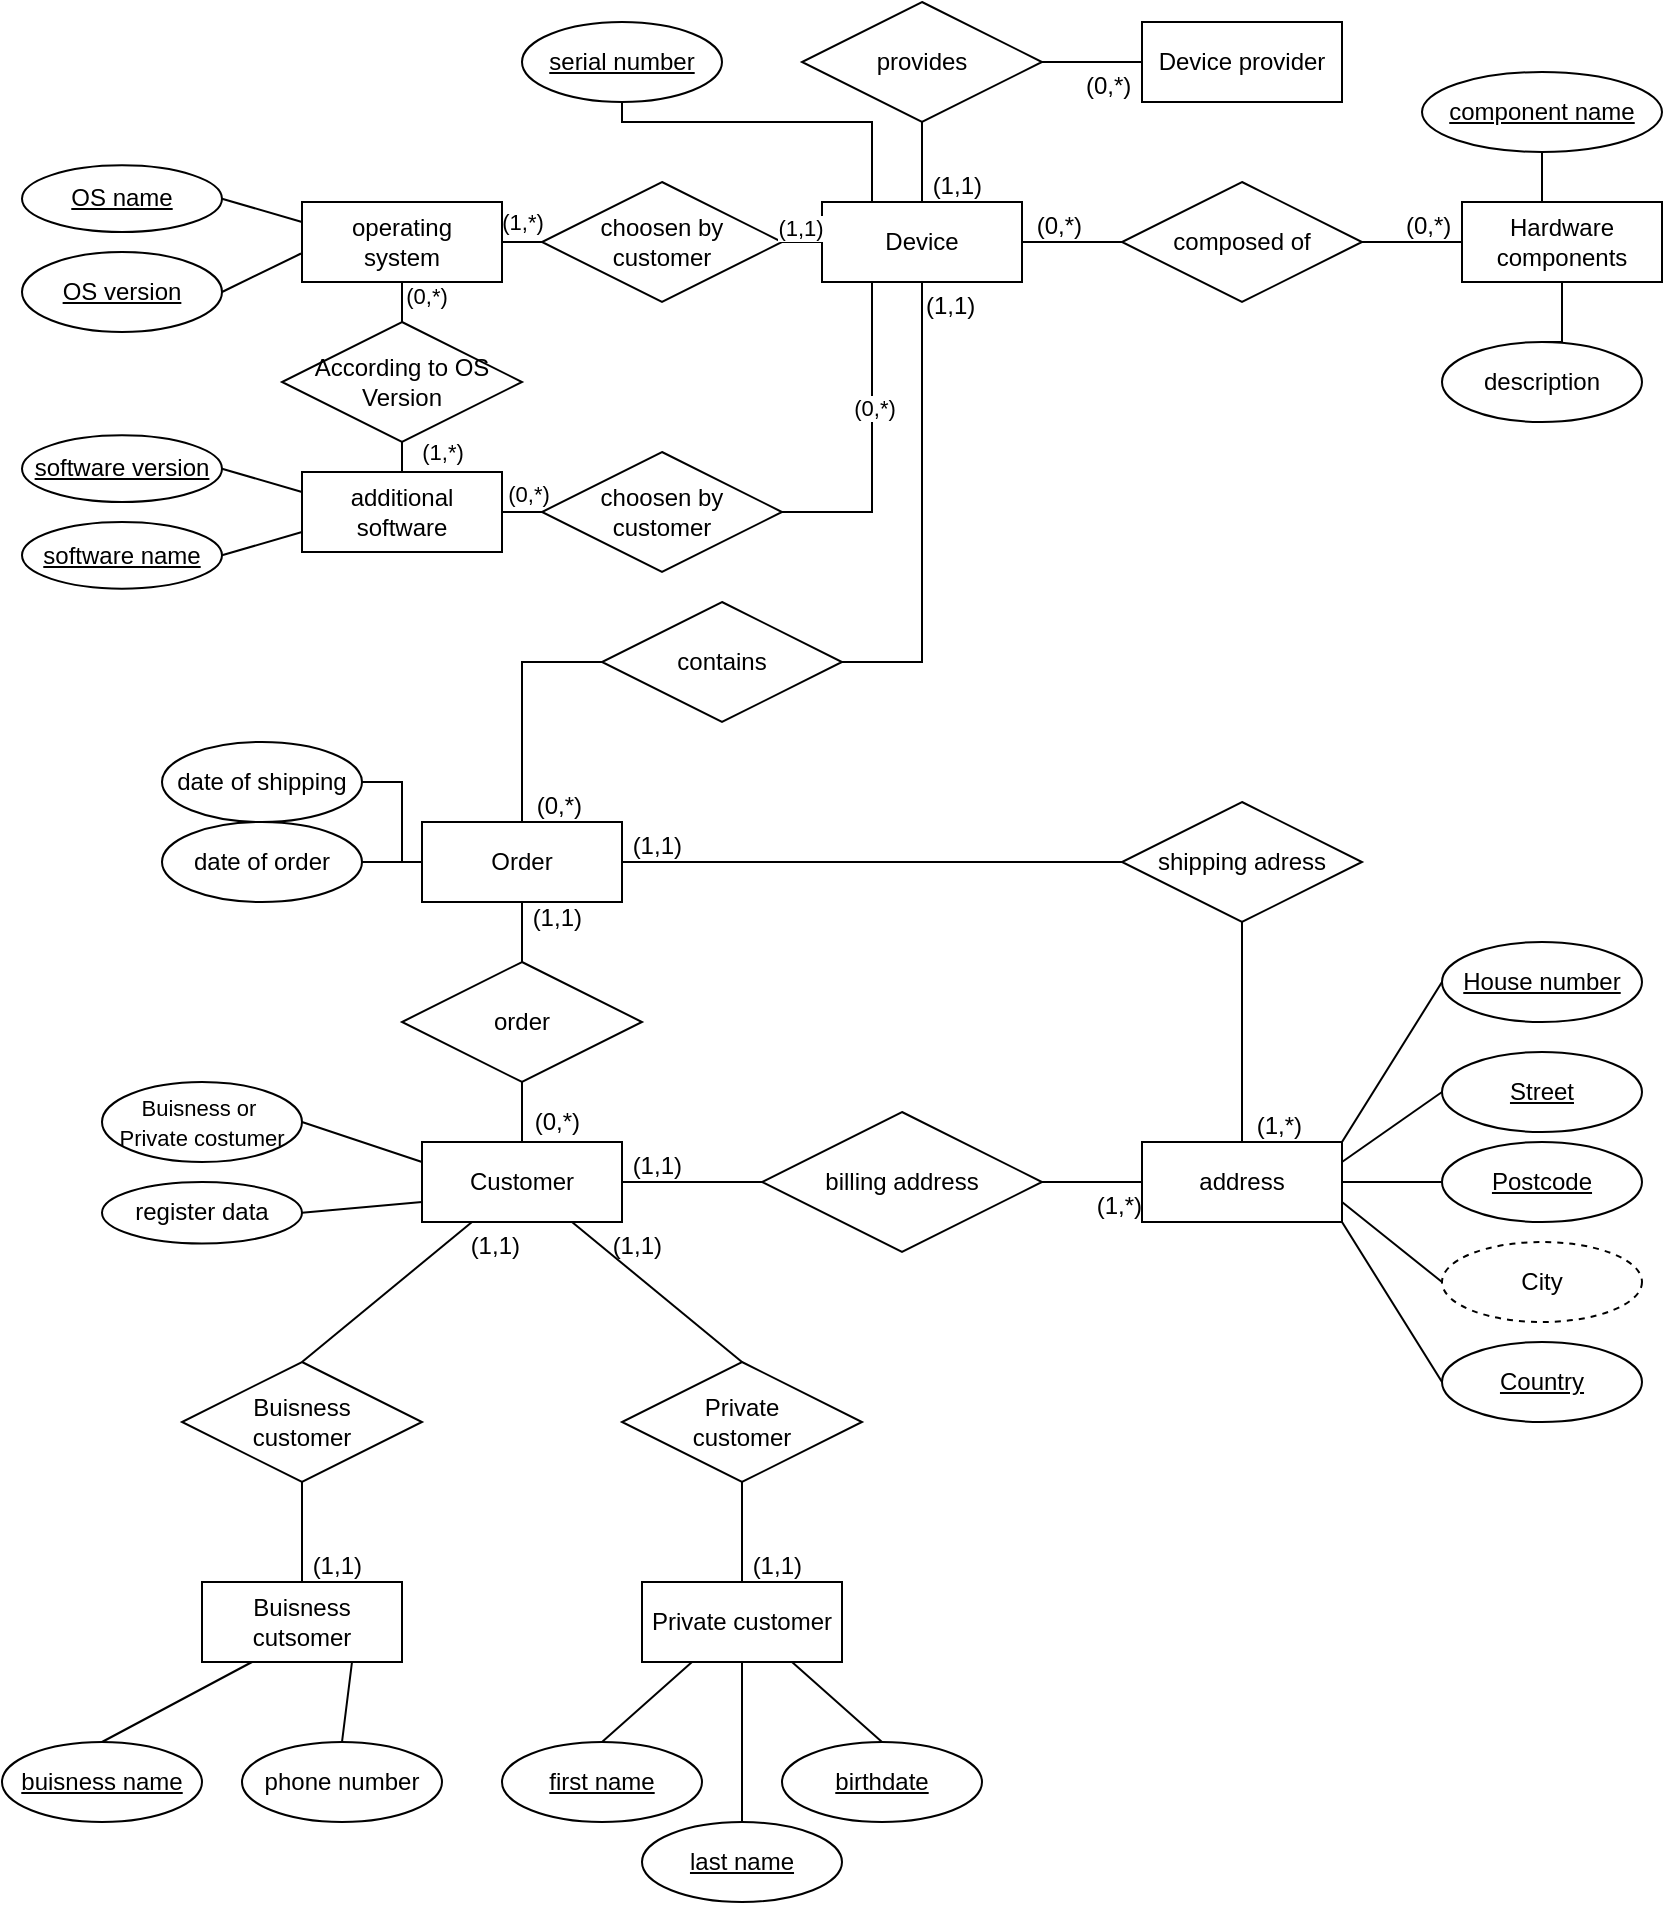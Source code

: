 <mxfile version="20.5.1" type="device"><diagram id="R2lEEEUBdFMjLlhIrx00" name="Page-1"><mxGraphModel dx="1018" dy="658" grid="1" gridSize="10" guides="1" tooltips="1" connect="1" arrows="1" fold="1" page="1" pageScale="1" pageWidth="850" pageHeight="1100" math="0" shadow="0" extFonts="Permanent Marker^https://fonts.googleapis.com/css?family=Permanent+Marker"><root><mxCell id="0"/><mxCell id="1" parent="0"/><mxCell id="8jlBNDAYvffg3X5jkEJw-3" style="edgeStyle=orthogonalEdgeStyle;rounded=0;orthogonalLoop=1;jettySize=auto;html=1;exitX=0;exitY=0.5;exitDx=0;exitDy=0;entryX=1;entryY=0.5;entryDx=0;entryDy=0;endArrow=none;endFill=0;" parent="1" source="uD0dOqftZ83kCDehli1m-5" target="uD0dOqftZ83kCDehli1m-18" edge="1"><mxGeometry relative="1" as="geometry"/></mxCell><mxCell id="8jlBNDAYvffg3X5jkEJw-11" value="(1,*)" style="edgeLabel;html=1;align=center;verticalAlign=middle;resizable=0;points=[];" parent="8jlBNDAYvffg3X5jkEJw-3" vertex="1" connectable="0"><mxGeometry x="-0.308" y="-1" relative="1" as="geometry"><mxPoint x="-3" y="-9" as="offset"/></mxGeometry></mxCell><mxCell id="uD0dOqftZ83kCDehli1m-5" value="&lt;div&gt;choosen by &lt;br&gt;&lt;/div&gt;&lt;div&gt;customer&lt;/div&gt;" style="shape=rhombus;perimeter=rhombusPerimeter;whiteSpace=wrap;html=1;align=center;" parent="1" vertex="1"><mxGeometry x="290" y="120" width="120" height="60" as="geometry"/></mxCell><mxCell id="uD0dOqftZ83kCDehli1m-18" value="&lt;div&gt;operating&lt;/div&gt;&lt;div&gt;system&lt;br&gt;&lt;/div&gt;" style="whiteSpace=wrap;html=1;align=center;" parent="1" vertex="1"><mxGeometry x="170" y="130" width="100" height="40" as="geometry"/></mxCell><mxCell id="uD0dOqftZ83kCDehli1m-19" value="&lt;div&gt;additional&lt;/div&gt;&lt;div&gt;software&lt;br&gt;&lt;/div&gt;" style="whiteSpace=wrap;html=1;align=center;" parent="1" vertex="1"><mxGeometry x="170" y="265" width="100" height="40" as="geometry"/></mxCell><mxCell id="uD0dOqftZ83kCDehli1m-29" value="&lt;div&gt;OS name&lt;/div&gt;" style="ellipse;whiteSpace=wrap;html=1;align=center;fontStyle=4;" parent="1" vertex="1"><mxGeometry x="30" y="111.67" width="100" height="33.33" as="geometry"/></mxCell><mxCell id="uD0dOqftZ83kCDehli1m-30" value="OS version" style="ellipse;whiteSpace=wrap;html=1;align=center;fontStyle=4;" parent="1" vertex="1"><mxGeometry x="30" y="155" width="100" height="40" as="geometry"/></mxCell><mxCell id="uD0dOqftZ83kCDehli1m-31" value="" style="endArrow=none;html=1;rounded=0;exitX=1;exitY=0.5;exitDx=0;exitDy=0;entryX=0;entryY=0.25;entryDx=0;entryDy=0;" parent="1" source="uD0dOqftZ83kCDehli1m-29" target="uD0dOqftZ83kCDehli1m-18" edge="1"><mxGeometry relative="1" as="geometry"><mxPoint x="130" y="280" as="sourcePoint"/><mxPoint x="290" y="280" as="targetPoint"/></mxGeometry></mxCell><mxCell id="uD0dOqftZ83kCDehli1m-32" value="" style="endArrow=none;html=1;rounded=0;exitX=1;exitY=0.5;exitDx=0;exitDy=0;entryX=-0.005;entryY=0.644;entryDx=0;entryDy=0;entryPerimeter=0;" parent="1" source="uD0dOqftZ83kCDehli1m-30" target="uD0dOqftZ83kCDehli1m-18" edge="1"><mxGeometry relative="1" as="geometry"><mxPoint x="140" y="140.0" as="sourcePoint"/><mxPoint x="180" y="150.0" as="targetPoint"/></mxGeometry></mxCell><mxCell id="uD0dOqftZ83kCDehli1m-33" value="software version" style="ellipse;whiteSpace=wrap;html=1;align=center;fontStyle=4;" parent="1" vertex="1"><mxGeometry x="30" y="246.67" width="100" height="33.33" as="geometry"/></mxCell><mxCell id="uD0dOqftZ83kCDehli1m-34" value="&lt;div&gt;software name&lt;/div&gt;" style="ellipse;whiteSpace=wrap;html=1;align=center;fontStyle=4;" parent="1" vertex="1"><mxGeometry x="30" y="290" width="100" height="33.33" as="geometry"/></mxCell><mxCell id="uD0dOqftZ83kCDehli1m-35" value="" style="endArrow=none;html=1;rounded=0;exitX=1;exitY=0.5;exitDx=0;exitDy=0;entryX=0;entryY=0.25;entryDx=0;entryDy=0;" parent="1" source="uD0dOqftZ83kCDehli1m-33" target="uD0dOqftZ83kCDehli1m-19" edge="1"><mxGeometry relative="1" as="geometry"><mxPoint x="140" y="145" as="sourcePoint"/><mxPoint x="179.5" y="120.76" as="targetPoint"/></mxGeometry></mxCell><mxCell id="uD0dOqftZ83kCDehli1m-36" value="" style="endArrow=none;html=1;rounded=0;exitX=1;exitY=0.5;exitDx=0;exitDy=0;entryX=0;entryY=0.75;entryDx=0;entryDy=0;" parent="1" source="uD0dOqftZ83kCDehli1m-34" target="uD0dOqftZ83kCDehli1m-19" edge="1"><mxGeometry relative="1" as="geometry"><mxPoint x="140" y="255" as="sourcePoint"/><mxPoint x="180" y="285" as="targetPoint"/></mxGeometry></mxCell><mxCell id="8jlBNDAYvffg3X5jkEJw-31" style="edgeStyle=orthogonalEdgeStyle;rounded=0;orthogonalLoop=1;jettySize=auto;html=1;exitX=1;exitY=0.5;exitDx=0;exitDy=0;entryX=0;entryY=0.5;entryDx=0;entryDy=0;strokeColor=default;endArrow=none;endFill=0;" parent="1" source="uD0dOqftZ83kCDehli1m-37" target="8jlBNDAYvffg3X5jkEJw-27" edge="1"><mxGeometry relative="1" as="geometry"/></mxCell><mxCell id="uD0dOqftZ83kCDehli1m-37" value="date of shipping" style="ellipse;whiteSpace=wrap;html=1;align=center;" parent="1" vertex="1"><mxGeometry x="100" y="400" width="100" height="40" as="geometry"/></mxCell><mxCell id="8jlBNDAYvffg3X5jkEJw-30" style="edgeStyle=orthogonalEdgeStyle;rounded=0;orthogonalLoop=1;jettySize=auto;html=1;exitX=1;exitY=0.5;exitDx=0;exitDy=0;entryX=0;entryY=0.5;entryDx=0;entryDy=0;strokeColor=default;endArrow=none;endFill=0;" parent="1" source="uD0dOqftZ83kCDehli1m-38" target="8jlBNDAYvffg3X5jkEJw-27" edge="1"><mxGeometry relative="1" as="geometry"/></mxCell><mxCell id="uD0dOqftZ83kCDehli1m-38" value="date of order" style="ellipse;whiteSpace=wrap;html=1;align=center;" parent="1" vertex="1"><mxGeometry x="100" y="440" width="100" height="40" as="geometry"/></mxCell><mxCell id="8jlBNDAYvffg3X5jkEJw-2" style="edgeStyle=orthogonalEdgeStyle;rounded=0;orthogonalLoop=1;jettySize=auto;html=1;exitX=0;exitY=0.5;exitDx=0;exitDy=0;entryX=1;entryY=0.5;entryDx=0;entryDy=0;endArrow=none;endFill=0;" parent="1" source="uD0dOqftZ83kCDehli1m-41" target="uD0dOqftZ83kCDehli1m-5" edge="1"><mxGeometry relative="1" as="geometry"/></mxCell><mxCell id="uD0dOqftZ83kCDehli1m-41" value="Device" style="whiteSpace=wrap;html=1;align=center;" parent="1" vertex="1"><mxGeometry x="430" y="130" width="100" height="40" as="geometry"/></mxCell><mxCell id="8jlBNDAYvffg3X5jkEJw-1" style="edgeStyle=orthogonalEdgeStyle;rounded=0;orthogonalLoop=1;jettySize=auto;html=1;exitX=0.5;exitY=1;exitDx=0;exitDy=0;entryX=0.25;entryY=0;entryDx=0;entryDy=0;endArrow=none;endFill=0;" parent="1" source="uD0dOqftZ83kCDehli1m-45" target="uD0dOqftZ83kCDehli1m-41" edge="1"><mxGeometry relative="1" as="geometry"><Array as="points"><mxPoint x="330" y="90"/><mxPoint x="455" y="90"/></Array></mxGeometry></mxCell><mxCell id="uD0dOqftZ83kCDehli1m-45" value="serial number" style="ellipse;whiteSpace=wrap;html=1;align=center;fontStyle=4;" parent="1" vertex="1"><mxGeometry x="280" y="40" width="100" height="40" as="geometry"/></mxCell><mxCell id="uD0dOqftZ83kCDehli1m-47" value="Device provider" style="whiteSpace=wrap;html=1;align=center;" parent="1" vertex="1"><mxGeometry x="590" y="40" width="100" height="40" as="geometry"/></mxCell><mxCell id="uD0dOqftZ83kCDehli1m-48" value="" style="endArrow=none;html=1;rounded=0;exitX=0;exitY=0.5;exitDx=0;exitDy=0;entryX=0.5;entryY=0;entryDx=0;entryDy=0;edgeStyle=orthogonalEdgeStyle;" parent="1" source="uD0dOqftZ83kCDehli1m-47" target="uD0dOqftZ83kCDehli1m-41" edge="1"><mxGeometry relative="1" as="geometry"><mxPoint x="490" y="180" as="sourcePoint"/><mxPoint x="500" y="120" as="targetPoint"/></mxGeometry></mxCell><mxCell id="uD0dOqftZ83kCDehli1m-49" value="(0,*)" style="resizable=0;html=1;align=left;verticalAlign=bottom;" parent="uD0dOqftZ83kCDehli1m-48" connectable="0" vertex="1"><mxGeometry x="-1" relative="1" as="geometry"><mxPoint x="-30" y="20" as="offset"/></mxGeometry></mxCell><mxCell id="uD0dOqftZ83kCDehli1m-50" value="(1,1)" style="resizable=0;html=1;align=right;verticalAlign=bottom;" parent="uD0dOqftZ83kCDehli1m-48" connectable="0" vertex="1"><mxGeometry x="1" relative="1" as="geometry"><mxPoint x="30" as="offset"/></mxGeometry></mxCell><mxCell id="8jlBNDAYvffg3X5jkEJw-7" style="edgeStyle=orthogonalEdgeStyle;rounded=0;orthogonalLoop=1;jettySize=auto;html=1;exitX=0.5;exitY=0;exitDx=0;exitDy=0;entryX=0.5;entryY=1;entryDx=0;entryDy=0;endArrow=none;endFill=0;" parent="1" source="uD0dOqftZ83kCDehli1m-51" target="uD0dOqftZ83kCDehli1m-55" edge="1"><mxGeometry relative="1" as="geometry"/></mxCell><mxCell id="uD0dOqftZ83kCDehli1m-51" value="&lt;div&gt;Hardware&lt;/div&gt;&lt;div&gt;components&lt;br&gt;&lt;/div&gt;" style="whiteSpace=wrap;html=1;align=center;" parent="1" vertex="1"><mxGeometry x="750" y="130" width="100" height="40" as="geometry"/></mxCell><mxCell id="uD0dOqftZ83kCDehli1m-52" value="" style="endArrow=none;html=1;rounded=0;exitX=0;exitY=0.5;exitDx=0;exitDy=0;entryX=1;entryY=0.5;entryDx=0;entryDy=0;startArrow=none;" parent="1" source="BSbeLAILY2r6ZnmUquD2-19" target="uD0dOqftZ83kCDehli1m-41" edge="1"><mxGeometry relative="1" as="geometry"><mxPoint x="490" y="90" as="sourcePoint"/><mxPoint x="570" y="120" as="targetPoint"/></mxGeometry></mxCell><mxCell id="uD0dOqftZ83kCDehli1m-54" value="(0,*)" style="resizable=0;html=1;align=right;verticalAlign=bottom;" parent="uD0dOqftZ83kCDehli1m-52" connectable="0" vertex="1"><mxGeometry x="1" relative="1" as="geometry"><mxPoint x="30" as="offset"/></mxGeometry></mxCell><mxCell id="uD0dOqftZ83kCDehli1m-55" value="component name" style="ellipse;whiteSpace=wrap;html=1;align=center;fontStyle=4;" parent="1" vertex="1"><mxGeometry x="730" y="65" width="120" height="40" as="geometry"/></mxCell><mxCell id="8jlBNDAYvffg3X5jkEJw-8" style="edgeStyle=orthogonalEdgeStyle;orthogonalLoop=1;jettySize=auto;html=1;exitX=0.5;exitY=0;exitDx=0;exitDy=0;entryX=0.5;entryY=1;entryDx=0;entryDy=0;endArrow=none;endFill=0;rounded=0;strokeColor=default;" parent="1" source="uD0dOqftZ83kCDehli1m-56" target="uD0dOqftZ83kCDehli1m-51" edge="1"><mxGeometry relative="1" as="geometry"/></mxCell><mxCell id="uD0dOqftZ83kCDehli1m-56" value="description" style="ellipse;whiteSpace=wrap;html=1;align=center;" parent="1" vertex="1"><mxGeometry x="740" y="200" width="100" height="40" as="geometry"/></mxCell><mxCell id="uD0dOqftZ83kCDehli1m-60" value="Customer" style="whiteSpace=wrap;html=1;align=center;" parent="1" vertex="1"><mxGeometry x="230" y="600" width="100" height="40" as="geometry"/></mxCell><mxCell id="uD0dOqftZ83kCDehli1m-61" value="" style="endArrow=none;html=1;rounded=0;exitX=0.5;exitY=1;exitDx=0;exitDy=0;entryX=0.5;entryY=0;entryDx=0;entryDy=0;startArrow=none;" parent="1" source="BSbeLAILY2r6ZnmUquD2-1" target="uD0dOqftZ83kCDehli1m-60" edge="1"><mxGeometry relative="1" as="geometry"><mxPoint x="290" y="180" as="sourcePoint"/><mxPoint x="290" y="340" as="targetPoint"/></mxGeometry></mxCell><mxCell id="uD0dOqftZ83kCDehli1m-63" value="(0,*)" style="resizable=0;html=1;align=right;verticalAlign=bottom;" parent="uD0dOqftZ83kCDehli1m-61" connectable="0" vertex="1"><mxGeometry x="1" relative="1" as="geometry"><mxPoint x="29" y="-2" as="offset"/></mxGeometry></mxCell><mxCell id="uD0dOqftZ83kCDehli1m-64" value="&lt;font style=&quot;font-size: 11px;&quot;&gt;Buisness or&amp;nbsp;&lt;br&gt;Private costumer&lt;/font&gt;" style="ellipse;whiteSpace=wrap;html=1;align=center;" parent="1" vertex="1"><mxGeometry x="70" y="570" width="100" height="40" as="geometry"/></mxCell><mxCell id="uD0dOqftZ83kCDehli1m-65" value="register data" style="ellipse;whiteSpace=wrap;html=1;align=center;" parent="1" vertex="1"><mxGeometry x="70" y="620" width="100" height="30.77" as="geometry"/></mxCell><mxCell id="uD0dOqftZ83kCDehli1m-66" value="" style="endArrow=none;html=1;rounded=0;exitX=0;exitY=0.25;exitDx=0;exitDy=0;entryX=1;entryY=0.5;entryDx=0;entryDy=0;" parent="1" source="uD0dOqftZ83kCDehli1m-60" target="uD0dOqftZ83kCDehli1m-64" edge="1"><mxGeometry relative="1" as="geometry"><mxPoint x="420" y="385" as="sourcePoint"/><mxPoint x="340" y="370" as="targetPoint"/></mxGeometry></mxCell><mxCell id="uD0dOqftZ83kCDehli1m-67" value="" style="endArrow=none;html=1;rounded=0;exitX=0;exitY=0.75;exitDx=0;exitDy=0;entryX=1;entryY=0.5;entryDx=0;entryDy=0;" parent="1" source="uD0dOqftZ83kCDehli1m-60" target="uD0dOqftZ83kCDehli1m-65" edge="1"><mxGeometry relative="1" as="geometry"><mxPoint x="240" y="620" as="sourcePoint"/><mxPoint x="180" y="600" as="targetPoint"/></mxGeometry></mxCell><mxCell id="uD0dOqftZ83kCDehli1m-68" value="billing address" style="shape=rhombus;perimeter=rhombusPerimeter;whiteSpace=wrap;html=1;align=center;" parent="1" vertex="1"><mxGeometry x="400" y="585" width="140" height="70" as="geometry"/></mxCell><mxCell id="uD0dOqftZ83kCDehli1m-69" value="shipping adress" style="shape=rhombus;perimeter=rhombusPerimeter;whiteSpace=wrap;html=1;align=center;" parent="1" vertex="1"><mxGeometry x="580" y="430" width="120" height="60" as="geometry"/></mxCell><mxCell id="uD0dOqftZ83kCDehli1m-70" value="" style="endArrow=none;html=1;rounded=0;entryX=1;entryY=0.5;entryDx=0;entryDy=0;exitX=0;exitY=0.5;exitDx=0;exitDy=0;" parent="1" source="uD0dOqftZ83kCDehli1m-68" target="uD0dOqftZ83kCDehli1m-60" edge="1"><mxGeometry relative="1" as="geometry"><mxPoint x="310" y="565" as="sourcePoint"/><mxPoint x="410" y="560" as="targetPoint"/></mxGeometry></mxCell><mxCell id="uD0dOqftZ83kCDehli1m-71" value="" style="resizable=0;html=1;align=left;verticalAlign=bottom;" parent="uD0dOqftZ83kCDehli1m-70" connectable="0" vertex="1"><mxGeometry x="-1" relative="1" as="geometry"/></mxCell><mxCell id="uD0dOqftZ83kCDehli1m-72" value="(1,1)" style="resizable=0;html=1;align=right;verticalAlign=bottom;" parent="uD0dOqftZ83kCDehli1m-70" connectable="0" vertex="1"><mxGeometry x="1" relative="1" as="geometry"><mxPoint x="30" as="offset"/></mxGeometry></mxCell><mxCell id="uD0dOqftZ83kCDehli1m-73" value="" style="endArrow=none;html=1;rounded=0;exitX=0;exitY=0.5;exitDx=0;exitDy=0;entryX=1;entryY=0.5;entryDx=0;entryDy=0;" parent="1" source="uD0dOqftZ83kCDehli1m-69" target="8jlBNDAYvffg3X5jkEJw-27" edge="1"><mxGeometry relative="1" as="geometry"><mxPoint x="150" y="385" as="sourcePoint"/><mxPoint x="370" y="470" as="targetPoint"/></mxGeometry></mxCell><mxCell id="uD0dOqftZ83kCDehli1m-74" value="" style="resizable=0;html=1;align=left;verticalAlign=bottom;" parent="uD0dOqftZ83kCDehli1m-73" connectable="0" vertex="1"><mxGeometry x="-1" relative="1" as="geometry"/></mxCell><mxCell id="uD0dOqftZ83kCDehli1m-75" value="(1,1)" style="resizable=0;html=1;align=right;verticalAlign=bottom;" parent="uD0dOqftZ83kCDehli1m-73" connectable="0" vertex="1"><mxGeometry x="1" relative="1" as="geometry"><mxPoint x="-20" y="36" as="offset"/></mxGeometry></mxCell><mxCell id="8jlBNDAYvffg3X5jkEJw-23" style="edgeStyle=orthogonalEdgeStyle;rounded=0;orthogonalLoop=1;jettySize=auto;html=1;exitX=0.5;exitY=0;exitDx=0;exitDy=0;entryX=0.5;entryY=1;entryDx=0;entryDy=0;strokeColor=default;endArrow=none;endFill=0;" parent="1" source="uD0dOqftZ83kCDehli1m-76" target="uD0dOqftZ83kCDehli1m-69" edge="1"><mxGeometry relative="1" as="geometry"/></mxCell><mxCell id="uD0dOqftZ83kCDehli1m-76" value="address" style="whiteSpace=wrap;html=1;align=center;" parent="1" vertex="1"><mxGeometry x="590" y="600" width="100" height="40" as="geometry"/></mxCell><mxCell id="uD0dOqftZ83kCDehli1m-77" value="" style="endArrow=none;html=1;rounded=0;entryX=0;entryY=0.5;entryDx=0;entryDy=0;exitX=1;exitY=0.5;exitDx=0;exitDy=0;" parent="1" source="uD0dOqftZ83kCDehli1m-68" target="uD0dOqftZ83kCDehli1m-76" edge="1"><mxGeometry relative="1" as="geometry"><mxPoint x="440" y="510" as="sourcePoint"/><mxPoint x="340" y="380" as="targetPoint"/></mxGeometry></mxCell><mxCell id="uD0dOqftZ83kCDehli1m-78" value="" style="resizable=0;html=1;align=left;verticalAlign=bottom;" parent="uD0dOqftZ83kCDehli1m-77" connectable="0" vertex="1"><mxGeometry x="-1" relative="1" as="geometry"/></mxCell><mxCell id="uD0dOqftZ83kCDehli1m-79" value="(1,*)" style="resizable=0;html=1;align=right;verticalAlign=bottom;" parent="uD0dOqftZ83kCDehli1m-77" connectable="0" vertex="1"><mxGeometry x="1" relative="1" as="geometry"><mxPoint y="20" as="offset"/></mxGeometry></mxCell><mxCell id="uD0dOqftZ83kCDehli1m-83" value="House number" style="ellipse;whiteSpace=wrap;html=1;align=center;fontStyle=4;" parent="1" vertex="1"><mxGeometry x="740" y="500" width="100" height="40" as="geometry"/></mxCell><mxCell id="uD0dOqftZ83kCDehli1m-84" value="Street" style="ellipse;whiteSpace=wrap;html=1;align=center;fontStyle=4;" parent="1" vertex="1"><mxGeometry x="740" y="555" width="100" height="40" as="geometry"/></mxCell><mxCell id="uD0dOqftZ83kCDehli1m-85" value="Postcode" style="ellipse;whiteSpace=wrap;html=1;align=center;fontStyle=4;" parent="1" vertex="1"><mxGeometry x="740" y="600" width="100" height="40" as="geometry"/></mxCell><mxCell id="uD0dOqftZ83kCDehli1m-86" value="Country" style="ellipse;whiteSpace=wrap;html=1;align=center;fontStyle=4;" parent="1" vertex="1"><mxGeometry x="740" y="700" width="100" height="40" as="geometry"/></mxCell><mxCell id="uD0dOqftZ83kCDehli1m-87" value="City" style="ellipse;whiteSpace=wrap;html=1;align=center;dashed=1;" parent="1" vertex="1"><mxGeometry x="740" y="650" width="100" height="40" as="geometry"/></mxCell><mxCell id="uD0dOqftZ83kCDehli1m-88" value="" style="endArrow=none;html=1;rounded=0;exitX=1;exitY=0;exitDx=0;exitDy=0;entryX=0;entryY=0.5;entryDx=0;entryDy=0;" parent="1" source="uD0dOqftZ83kCDehli1m-76" target="uD0dOqftZ83kCDehli1m-83" edge="1"><mxGeometry relative="1" as="geometry"><mxPoint x="710" y="580" as="sourcePoint"/><mxPoint x="870" y="580" as="targetPoint"/></mxGeometry></mxCell><mxCell id="uD0dOqftZ83kCDehli1m-89" value="" style="endArrow=none;html=1;rounded=0;exitX=1;exitY=0.25;exitDx=0;exitDy=0;entryX=0;entryY=0.5;entryDx=0;entryDy=0;" parent="1" source="uD0dOqftZ83kCDehli1m-76" target="uD0dOqftZ83kCDehli1m-84" edge="1"><mxGeometry relative="1" as="geometry"><mxPoint x="700" y="610" as="sourcePoint"/><mxPoint x="750" y="530" as="targetPoint"/></mxGeometry></mxCell><mxCell id="uD0dOqftZ83kCDehli1m-90" value="" style="endArrow=none;html=1;rounded=0;exitX=1;exitY=0.5;exitDx=0;exitDy=0;entryX=0;entryY=0.5;entryDx=0;entryDy=0;" parent="1" source="uD0dOqftZ83kCDehli1m-76" target="uD0dOqftZ83kCDehli1m-85" edge="1"><mxGeometry relative="1" as="geometry"><mxPoint x="710" y="620" as="sourcePoint"/><mxPoint x="760" y="540" as="targetPoint"/></mxGeometry></mxCell><mxCell id="uD0dOqftZ83kCDehli1m-91" value="" style="endArrow=none;html=1;rounded=0;exitX=1;exitY=0.75;exitDx=0;exitDy=0;entryX=0;entryY=0.5;entryDx=0;entryDy=0;" parent="1" source="uD0dOqftZ83kCDehli1m-76" target="uD0dOqftZ83kCDehli1m-87" edge="1"><mxGeometry relative="1" as="geometry"><mxPoint x="720" y="630" as="sourcePoint"/><mxPoint x="770" y="550" as="targetPoint"/></mxGeometry></mxCell><mxCell id="uD0dOqftZ83kCDehli1m-92" value="" style="endArrow=none;html=1;rounded=0;exitX=1;exitY=1;exitDx=0;exitDy=0;entryX=0;entryY=0.5;entryDx=0;entryDy=0;" parent="1" source="uD0dOqftZ83kCDehli1m-76" target="uD0dOqftZ83kCDehli1m-86" edge="1"><mxGeometry relative="1" as="geometry"><mxPoint x="730" y="640" as="sourcePoint"/><mxPoint x="780" y="560" as="targetPoint"/></mxGeometry></mxCell><mxCell id="uD0dOqftZ83kCDehli1m-93" value="&lt;div&gt;Buisness&lt;/div&gt;&lt;div&gt;customer&lt;/div&gt;" style="shape=rhombus;perimeter=rhombusPerimeter;whiteSpace=wrap;html=1;align=center;" parent="1" vertex="1"><mxGeometry x="110" y="710" width="120" height="60" as="geometry"/></mxCell><mxCell id="uD0dOqftZ83kCDehli1m-94" value="&lt;div&gt;Private&lt;/div&gt;&lt;div&gt;customer&lt;br&gt;&lt;/div&gt;" style="shape=rhombus;perimeter=rhombusPerimeter;whiteSpace=wrap;html=1;align=center;" parent="1" vertex="1"><mxGeometry x="330" y="710" width="120" height="60" as="geometry"/></mxCell><mxCell id="uD0dOqftZ83kCDehli1m-95" value="Buisness cutsomer" style="whiteSpace=wrap;html=1;align=center;" parent="1" vertex="1"><mxGeometry x="120" y="820" width="100" height="40" as="geometry"/></mxCell><mxCell id="uD0dOqftZ83kCDehli1m-96" value="Private customer" style="whiteSpace=wrap;html=1;align=center;" parent="1" vertex="1"><mxGeometry x="340" y="820" width="100" height="40" as="geometry"/></mxCell><mxCell id="uD0dOqftZ83kCDehli1m-97" value="buisness name" style="ellipse;whiteSpace=wrap;html=1;align=center;fontStyle=4;" parent="1" vertex="1"><mxGeometry x="20" y="900" width="100" height="40" as="geometry"/></mxCell><mxCell id="uD0dOqftZ83kCDehli1m-98" value="phone number" style="ellipse;whiteSpace=wrap;html=1;align=center;" parent="1" vertex="1"><mxGeometry x="140" y="900" width="100" height="40" as="geometry"/></mxCell><mxCell id="uD0dOqftZ83kCDehli1m-99" value="first name" style="ellipse;whiteSpace=wrap;html=1;align=center;fontStyle=4;" parent="1" vertex="1"><mxGeometry x="270" y="900" width="100" height="40" as="geometry"/></mxCell><mxCell id="uD0dOqftZ83kCDehli1m-100" value="last name" style="ellipse;whiteSpace=wrap;html=1;align=center;fontStyle=4;" parent="1" vertex="1"><mxGeometry x="340" y="940" width="100" height="40" as="geometry"/></mxCell><mxCell id="uD0dOqftZ83kCDehli1m-101" value="birthdate" style="ellipse;whiteSpace=wrap;html=1;align=center;fontStyle=4;" parent="1" vertex="1"><mxGeometry x="410" y="900" width="100" height="40" as="geometry"/></mxCell><mxCell id="uD0dOqftZ83kCDehli1m-102" value="" style="endArrow=none;html=1;rounded=0;exitX=0.5;exitY=0;exitDx=0;exitDy=0;entryX=0.25;entryY=1;entryDx=0;entryDy=0;" parent="1" source="uD0dOqftZ83kCDehli1m-97" target="uD0dOqftZ83kCDehli1m-95" edge="1"><mxGeometry relative="1" as="geometry"><mxPoint x="280" y="680" as="sourcePoint"/><mxPoint x="440" y="680" as="targetPoint"/></mxGeometry></mxCell><mxCell id="uD0dOqftZ83kCDehli1m-104" value="" style="endArrow=none;html=1;rounded=0;exitX=0.5;exitY=0;exitDx=0;exitDy=0;entryX=0.75;entryY=1;entryDx=0;entryDy=0;" parent="1" source="uD0dOqftZ83kCDehli1m-98" target="uD0dOqftZ83kCDehli1m-95" edge="1"><mxGeometry relative="1" as="geometry"><mxPoint x="100" y="920" as="sourcePoint"/><mxPoint x="165" y="880" as="targetPoint"/></mxGeometry></mxCell><mxCell id="uD0dOqftZ83kCDehli1m-105" value="" style="endArrow=none;html=1;rounded=0;exitX=0.5;exitY=0;exitDx=0;exitDy=0;entryX=0.25;entryY=1;entryDx=0;entryDy=0;" parent="1" source="uD0dOqftZ83kCDehli1m-99" target="uD0dOqftZ83kCDehli1m-96" edge="1"><mxGeometry relative="1" as="geometry"><mxPoint x="210" y="910" as="sourcePoint"/><mxPoint x="205" y="870" as="targetPoint"/></mxGeometry></mxCell><mxCell id="uD0dOqftZ83kCDehli1m-106" value="" style="endArrow=none;html=1;rounded=0;exitX=0.5;exitY=0;exitDx=0;exitDy=0;entryX=0.5;entryY=1;entryDx=0;entryDy=0;" parent="1" source="uD0dOqftZ83kCDehli1m-100" target="uD0dOqftZ83kCDehli1m-96" edge="1"><mxGeometry relative="1" as="geometry"><mxPoint x="220" y="920" as="sourcePoint"/><mxPoint x="375" y="870" as="targetPoint"/></mxGeometry></mxCell><mxCell id="uD0dOqftZ83kCDehli1m-107" value="" style="endArrow=none;html=1;rounded=0;exitX=0.5;exitY=0;exitDx=0;exitDy=0;entryX=0.75;entryY=1;entryDx=0;entryDy=0;" parent="1" source="uD0dOqftZ83kCDehli1m-101" target="uD0dOqftZ83kCDehli1m-96" edge="1"><mxGeometry relative="1" as="geometry"><mxPoint x="230" y="930" as="sourcePoint"/><mxPoint x="385" y="880" as="targetPoint"/></mxGeometry></mxCell><mxCell id="uD0dOqftZ83kCDehli1m-108" value="" style="endArrow=none;html=1;rounded=0;entryX=0.25;entryY=1;entryDx=0;entryDy=0;exitX=0.5;exitY=0;exitDx=0;exitDy=0;" parent="1" source="uD0dOqftZ83kCDehli1m-93" target="uD0dOqftZ83kCDehli1m-60" edge="1"><mxGeometry relative="1" as="geometry"><mxPoint x="280" y="680" as="sourcePoint"/><mxPoint x="440" y="680" as="targetPoint"/></mxGeometry></mxCell><mxCell id="uD0dOqftZ83kCDehli1m-109" value="(1,1)" style="resizable=0;html=1;align=right;verticalAlign=bottom;" parent="uD0dOqftZ83kCDehli1m-108" connectable="0" vertex="1"><mxGeometry x="1" relative="1" as="geometry"><mxPoint x="25" y="20" as="offset"/></mxGeometry></mxCell><mxCell id="uD0dOqftZ83kCDehli1m-112" value="" style="endArrow=none;html=1;rounded=0;entryX=0.75;entryY=1;entryDx=0;entryDy=0;exitX=0.5;exitY=0;exitDx=0;exitDy=0;" parent="1" source="uD0dOqftZ83kCDehli1m-94" target="uD0dOqftZ83kCDehli1m-60" edge="1"><mxGeometry relative="1" as="geometry"><mxPoint x="180" y="720" as="sourcePoint"/><mxPoint x="265" y="650" as="targetPoint"/></mxGeometry></mxCell><mxCell id="uD0dOqftZ83kCDehli1m-113" value="(1,1)" style="resizable=0;html=1;align=right;verticalAlign=bottom;" parent="uD0dOqftZ83kCDehli1m-112" connectable="0" vertex="1"><mxGeometry x="1" relative="1" as="geometry"><mxPoint x="45" y="20" as="offset"/></mxGeometry></mxCell><mxCell id="uD0dOqftZ83kCDehli1m-116" value="" style="endArrow=none;html=1;rounded=0;entryX=0.5;entryY=0;entryDx=0;entryDy=0;exitX=0.5;exitY=1;exitDx=0;exitDy=0;" parent="1" source="uD0dOqftZ83kCDehli1m-94" target="uD0dOqftZ83kCDehli1m-96" edge="1"><mxGeometry relative="1" as="geometry"><mxPoint x="180" y="720" as="sourcePoint"/><mxPoint x="265" y="650" as="targetPoint"/></mxGeometry></mxCell><mxCell id="uD0dOqftZ83kCDehli1m-117" value="(1,1)" style="resizable=0;html=1;align=right;verticalAlign=bottom;" parent="uD0dOqftZ83kCDehli1m-116" connectable="0" vertex="1"><mxGeometry x="1" relative="1" as="geometry"><mxPoint x="30" as="offset"/></mxGeometry></mxCell><mxCell id="uD0dOqftZ83kCDehli1m-118" value="" style="endArrow=none;html=1;rounded=0;entryX=0.5;entryY=0;entryDx=0;entryDy=0;exitX=0.5;exitY=1;exitDx=0;exitDy=0;" parent="1" source="uD0dOqftZ83kCDehli1m-93" target="uD0dOqftZ83kCDehli1m-95" edge="1"><mxGeometry relative="1" as="geometry"><mxPoint x="104.6" y="760" as="sourcePoint"/><mxPoint x="104.6" y="810" as="targetPoint"/></mxGeometry></mxCell><mxCell id="uD0dOqftZ83kCDehli1m-119" value="(1,1)" style="resizable=0;html=1;align=right;verticalAlign=bottom;" parent="uD0dOqftZ83kCDehli1m-118" connectable="0" vertex="1"><mxGeometry x="1" relative="1" as="geometry"><mxPoint x="30" as="offset"/></mxGeometry></mxCell><mxCell id="8jlBNDAYvffg3X5jkEJw-28" style="edgeStyle=orthogonalEdgeStyle;rounded=0;orthogonalLoop=1;jettySize=auto;html=1;exitX=0.5;exitY=0;exitDx=0;exitDy=0;entryX=0.5;entryY=1;entryDx=0;entryDy=0;strokeColor=default;endArrow=none;endFill=0;" parent="1" source="BSbeLAILY2r6ZnmUquD2-1" target="8jlBNDAYvffg3X5jkEJw-27" edge="1"><mxGeometry relative="1" as="geometry"/></mxCell><mxCell id="BSbeLAILY2r6ZnmUquD2-1" value="order" style="shape=rhombus;perimeter=rhombusPerimeter;whiteSpace=wrap;html=1;align=center;" parent="1" vertex="1"><mxGeometry x="220" y="510" width="120" height="60" as="geometry"/></mxCell><mxCell id="BSbeLAILY2r6ZnmUquD2-16" value="" style="endArrow=none;html=1;rounded=0;exitX=0.5;exitY=1;exitDx=0;exitDy=0;entryX=0.5;entryY=0;entryDx=0;entryDy=0;" parent="1" source="uD0dOqftZ83kCDehli1m-41" edge="1"><mxGeometry relative="1" as="geometry"><mxPoint x="480" y="170" as="sourcePoint"/><mxPoint x="480" y="220.0" as="targetPoint"/></mxGeometry></mxCell><mxCell id="BSbeLAILY2r6ZnmUquD2-17" value="(1,1)" style="resizable=0;html=1;align=left;verticalAlign=bottom;" parent="BSbeLAILY2r6ZnmUquD2-16" connectable="0" vertex="1"><mxGeometry x="-1" relative="1" as="geometry"><mxPoint y="20" as="offset"/></mxGeometry></mxCell><mxCell id="BSbeLAILY2r6ZnmUquD2-19" value="composed of" style="shape=rhombus;perimeter=rhombusPerimeter;whiteSpace=wrap;html=1;align=center;" parent="1" vertex="1"><mxGeometry x="580" y="120" width="120" height="60" as="geometry"/></mxCell><mxCell id="BSbeLAILY2r6ZnmUquD2-20" value="" style="endArrow=none;html=1;rounded=0;exitX=0;exitY=0.5;exitDx=0;exitDy=0;entryX=1;entryY=0.5;entryDx=0;entryDy=0;" parent="1" source="uD0dOqftZ83kCDehli1m-51" target="BSbeLAILY2r6ZnmUquD2-19" edge="1"><mxGeometry relative="1" as="geometry"><mxPoint x="750" y="150.0" as="sourcePoint"/><mxPoint x="530" y="150.0" as="targetPoint"/></mxGeometry></mxCell><mxCell id="BSbeLAILY2r6ZnmUquD2-21" value="(0,*)" style="resizable=0;html=1;align=left;verticalAlign=bottom;" parent="BSbeLAILY2r6ZnmUquD2-20" connectable="0" vertex="1"><mxGeometry x="-1" relative="1" as="geometry"><mxPoint x="-30" as="offset"/></mxGeometry></mxCell><mxCell id="BSbeLAILY2r6ZnmUquD2-23" value="provides" style="shape=rhombus;perimeter=rhombusPerimeter;whiteSpace=wrap;html=1;align=center;" parent="1" vertex="1"><mxGeometry x="420" y="30" width="120" height="60" as="geometry"/></mxCell><mxCell id="8jlBNDAYvffg3X5jkEJw-6" style="edgeStyle=orthogonalEdgeStyle;rounded=0;orthogonalLoop=1;jettySize=auto;html=1;exitX=0;exitY=0.5;exitDx=0;exitDy=0;entryX=1;entryY=0.5;entryDx=0;entryDy=0;endArrow=none;endFill=0;" parent="1" source="8jlBNDAYvffg3X5jkEJw-4" target="uD0dOqftZ83kCDehli1m-19" edge="1"><mxGeometry relative="1" as="geometry"/></mxCell><mxCell id="8jlBNDAYvffg3X5jkEJw-15" value="(0,*)" style="edgeLabel;html=1;align=center;verticalAlign=middle;resizable=0;points=[];" parent="8jlBNDAYvffg3X5jkEJw-6" vertex="1" connectable="0"><mxGeometry x="-0.21" relative="1" as="geometry"><mxPoint x="1" y="-9" as="offset"/></mxGeometry></mxCell><mxCell id="8jlBNDAYvffg3X5jkEJw-13" style="edgeStyle=orthogonalEdgeStyle;rounded=0;orthogonalLoop=1;jettySize=auto;html=1;exitX=1;exitY=0.5;exitDx=0;exitDy=0;entryX=0.25;entryY=1;entryDx=0;entryDy=0;strokeColor=default;endArrow=none;endFill=0;" parent="1" source="8jlBNDAYvffg3X5jkEJw-4" target="uD0dOqftZ83kCDehli1m-41" edge="1"><mxGeometry relative="1" as="geometry"/></mxCell><mxCell id="8jlBNDAYvffg3X5jkEJw-14" value="(0,*)" style="edgeLabel;html=1;align=center;verticalAlign=middle;resizable=0;points=[];" parent="8jlBNDAYvffg3X5jkEJw-13" vertex="1" connectable="0"><mxGeometry x="0.219" y="-1" relative="1" as="geometry"><mxPoint as="offset"/></mxGeometry></mxCell><mxCell id="8jlBNDAYvffg3X5jkEJw-4" value="&lt;div&gt;choosen by &lt;br&gt;&lt;/div&gt;&lt;div&gt;customer&lt;/div&gt;" style="shape=rhombus;perimeter=rhombusPerimeter;whiteSpace=wrap;html=1;align=center;" parent="1" vertex="1"><mxGeometry x="290" y="255" width="120" height="60" as="geometry"/></mxCell><mxCell id="8jlBNDAYvffg3X5jkEJw-12" value="(1,1)" style="edgeLabel;html=1;align=center;verticalAlign=middle;resizable=0;points=[];" parent="1" vertex="1" connectable="0"><mxGeometry x="289.996" y="145" as="geometry"><mxPoint x="129" y="-2" as="offset"/></mxGeometry></mxCell><mxCell id="8jlBNDAYvffg3X5jkEJw-17" style="edgeStyle=orthogonalEdgeStyle;rounded=0;orthogonalLoop=1;jettySize=auto;html=1;exitX=0.5;exitY=0;exitDx=0;exitDy=0;entryX=0.5;entryY=1;entryDx=0;entryDy=0;strokeColor=default;endArrow=none;endFill=0;" parent="1" source="8jlBNDAYvffg3X5jkEJw-16" target="uD0dOqftZ83kCDehli1m-18" edge="1"><mxGeometry relative="1" as="geometry"/></mxCell><mxCell id="8jlBNDAYvffg3X5jkEJw-21" value="(0,*)" style="edgeLabel;html=1;align=center;verticalAlign=middle;resizable=0;points=[];" parent="8jlBNDAYvffg3X5jkEJw-17" vertex="1" connectable="0"><mxGeometry x="0.389" relative="1" as="geometry"><mxPoint x="12" y="1" as="offset"/></mxGeometry></mxCell><mxCell id="8jlBNDAYvffg3X5jkEJw-18" style="edgeStyle=orthogonalEdgeStyle;rounded=0;orthogonalLoop=1;jettySize=auto;html=1;exitX=0.5;exitY=1;exitDx=0;exitDy=0;entryX=0.5;entryY=0;entryDx=0;entryDy=0;strokeColor=default;endArrow=none;endFill=0;" parent="1" source="8jlBNDAYvffg3X5jkEJw-16" target="uD0dOqftZ83kCDehli1m-19" edge="1"><mxGeometry relative="1" as="geometry"/></mxCell><mxCell id="8jlBNDAYvffg3X5jkEJw-19" value="(1,*)" style="edgeLabel;html=1;align=center;verticalAlign=middle;resizable=0;points=[];" parent="8jlBNDAYvffg3X5jkEJw-18" vertex="1" connectable="0"><mxGeometry x="0.185" relative="1" as="geometry"><mxPoint x="20" y="-4" as="offset"/></mxGeometry></mxCell><mxCell id="8jlBNDAYvffg3X5jkEJw-16" value="&lt;div&gt;According to OS&lt;br&gt;Version&lt;/div&gt;" style="shape=rhombus;perimeter=rhombusPerimeter;whiteSpace=wrap;html=1;align=center;" parent="1" vertex="1"><mxGeometry x="160" y="190" width="120" height="60" as="geometry"/></mxCell><mxCell id="8jlBNDAYvffg3X5jkEJw-24" value="(1,*)" style="resizable=0;html=1;align=right;verticalAlign=bottom;" parent="1" connectable="0" vertex="1"><mxGeometry x="670" y="600" as="geometry"/></mxCell><mxCell id="8jlBNDAYvffg3X5jkEJw-25" value="(1,1)" style="resizable=0;html=1;align=right;verticalAlign=bottom;" parent="1" connectable="0" vertex="1"><mxGeometry x="360" y="460" as="geometry"/></mxCell><mxCell id="8jlBNDAYvffg3X5jkEJw-26" value="(0,*)" style="resizable=0;html=1;align=right;verticalAlign=bottom;" parent="1" connectable="0" vertex="1"><mxGeometry x="310" y="440" as="geometry"/></mxCell><mxCell id="8jlBNDAYvffg3X5jkEJw-27" value="Order" style="whiteSpace=wrap;html=1;align=center;" parent="1" vertex="1"><mxGeometry x="230" y="440" width="100" height="40" as="geometry"/></mxCell><mxCell id="85ArMQf9x7cV6gMnHI3b-2" style="edgeStyle=orthogonalEdgeStyle;rounded=0;orthogonalLoop=1;jettySize=auto;html=1;exitX=1;exitY=0.5;exitDx=0;exitDy=0;endArrow=none;endFill=0;" edge="1" parent="1" source="85ArMQf9x7cV6gMnHI3b-1"><mxGeometry relative="1" as="geometry"><mxPoint x="480" y="220" as="targetPoint"/><Array as="points"><mxPoint x="480" y="360"/></Array></mxGeometry></mxCell><mxCell id="85ArMQf9x7cV6gMnHI3b-3" style="edgeStyle=orthogonalEdgeStyle;rounded=0;orthogonalLoop=1;jettySize=auto;html=1;exitX=0;exitY=0.5;exitDx=0;exitDy=0;entryX=0.5;entryY=0;entryDx=0;entryDy=0;endArrow=none;endFill=0;" edge="1" parent="1" source="85ArMQf9x7cV6gMnHI3b-1" target="8jlBNDAYvffg3X5jkEJw-27"><mxGeometry relative="1" as="geometry"/></mxCell><mxCell id="85ArMQf9x7cV6gMnHI3b-1" value="contains" style="shape=rhombus;perimeter=rhombusPerimeter;whiteSpace=wrap;html=1;align=center;" vertex="1" parent="1"><mxGeometry x="320" y="330" width="120" height="60" as="geometry"/></mxCell></root></mxGraphModel></diagram></mxfile>